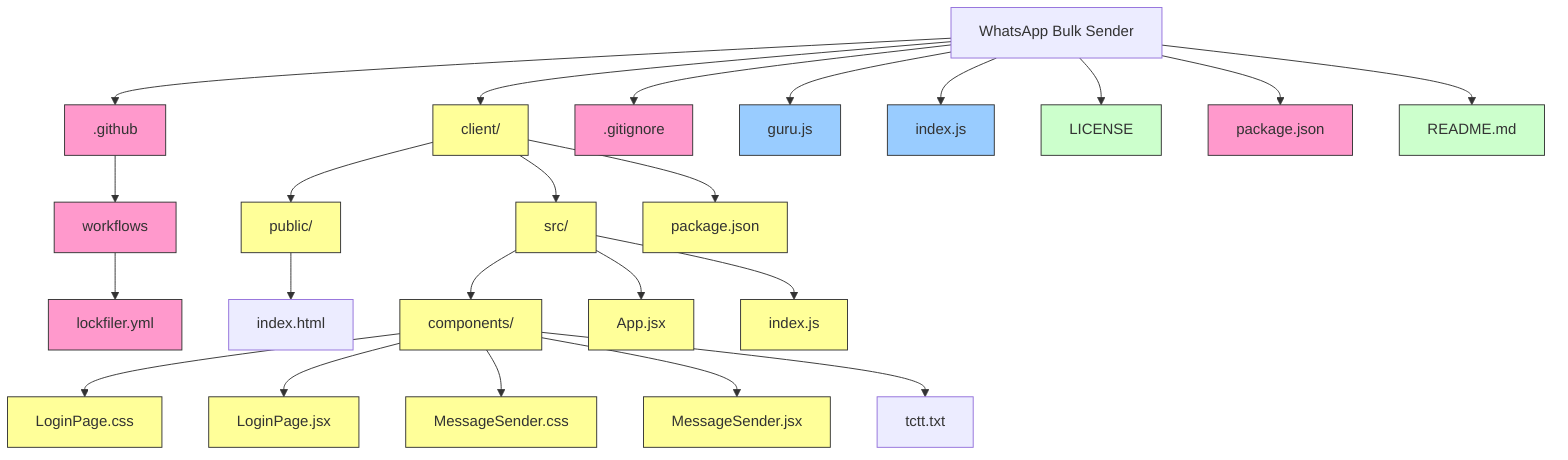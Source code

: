 graph TD
    Root["WhatsApp Bulk Sender"] --> GH[".github"]
    GH --> Workflows["workflows"]
    Workflows --> LockfileYML["lockfiler.yml"]
    
    Root --> Client["client/"]
    Client --> Public["public/"]
    Public --> IndexHTML["index.html"]
    
    Client --> Src["src/"]
    Src --> Components["components/"]
    Components --> LoginCSS["LoginPage.css"]
    Components --> LoginJSX["LoginPage.jsx"]
    Components --> MessageCSS["MessageSender.css"]
    Components --> MessageJSX["MessageSender.jsx"]
    Components --> TCTT["tctt.txt"]
    
    Src --> AppJSX["App.jsx"]
    Src --> IndexJS["index.js"]
    
    Client --> ClientPackage["package.json"]
    
    Root --> GitIgnore[".gitignore"]
    Root --> GuruJS["guru.js"]
    Root --> IndexJS2["index.js"]
    Root --> LICENSE["LICENSE"]
    Root --> PackageJSON["package.json"]
    Root --> README["README.md"]
    
    classDef frontend fill:#ff9,stroke:#333,stroke-width:1px
    classDef backend fill:#9cf,stroke:#333,stroke-width:1px
    classDef config fill:#f9c,stroke:#333,stroke-width:1px
    classDef doc fill:#cfc,stroke:#333,stroke-width:1px
    
    class Client,Public,Src,Components,LoginCSS,LoginJSX,MessageCSS,MessageJSX,AppJSX,IndexJS,ClientPackage frontend
    class GuruJS,IndexJS2 backend
    class GH,Workflows,LockfileYML,GitIgnore,PackageJSON config
    class LICENSE,README doc
